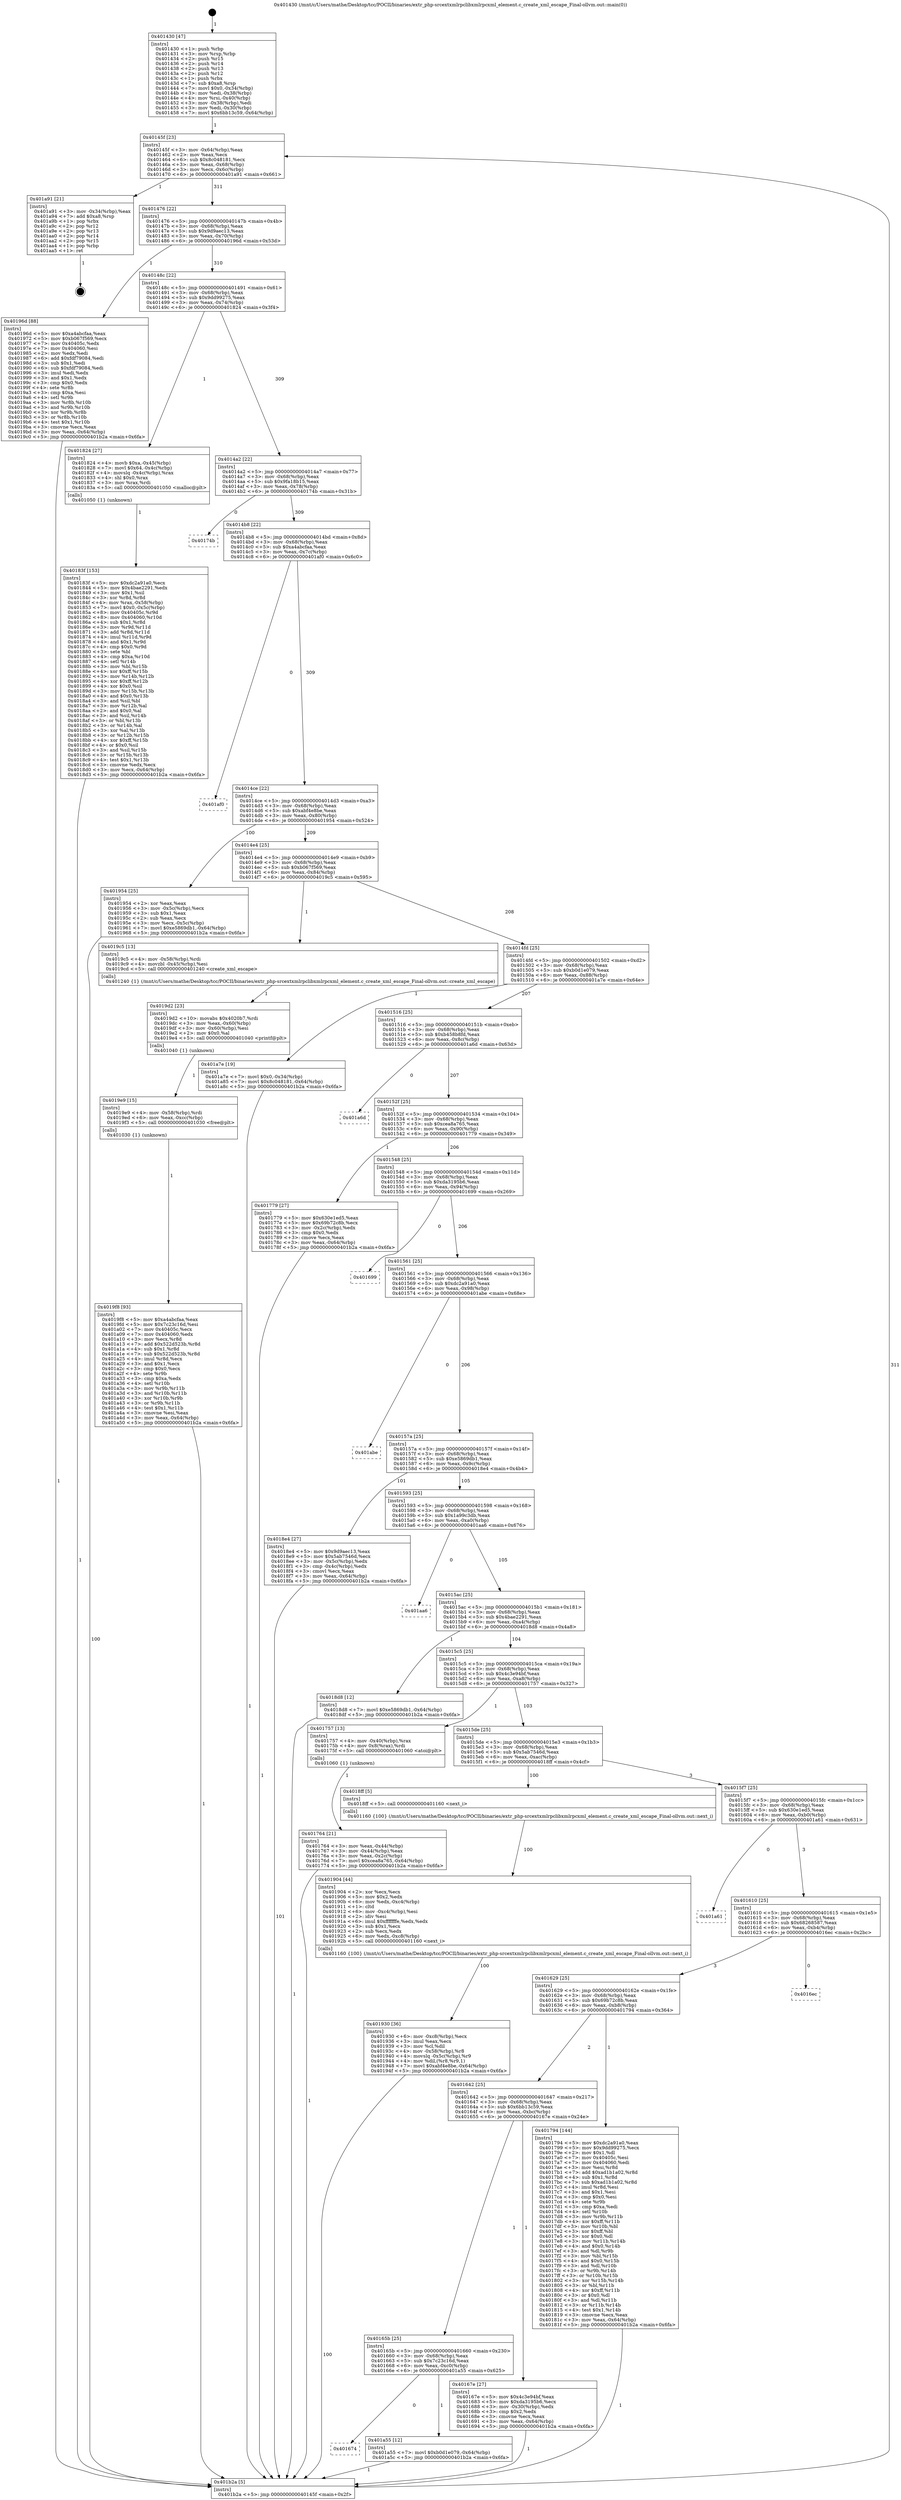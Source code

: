 digraph "0x401430" {
  label = "0x401430 (/mnt/c/Users/mathe/Desktop/tcc/POCII/binaries/extr_php-srcextxmlrpclibxmlrpcxml_element.c_create_xml_escape_Final-ollvm.out::main(0))"
  labelloc = "t"
  node[shape=record]

  Entry [label="",width=0.3,height=0.3,shape=circle,fillcolor=black,style=filled]
  "0x40145f" [label="{
     0x40145f [23]\l
     | [instrs]\l
     &nbsp;&nbsp;0x40145f \<+3\>: mov -0x64(%rbp),%eax\l
     &nbsp;&nbsp;0x401462 \<+2\>: mov %eax,%ecx\l
     &nbsp;&nbsp;0x401464 \<+6\>: sub $0x8c048181,%ecx\l
     &nbsp;&nbsp;0x40146a \<+3\>: mov %eax,-0x68(%rbp)\l
     &nbsp;&nbsp;0x40146d \<+3\>: mov %ecx,-0x6c(%rbp)\l
     &nbsp;&nbsp;0x401470 \<+6\>: je 0000000000401a91 \<main+0x661\>\l
  }"]
  "0x401a91" [label="{
     0x401a91 [21]\l
     | [instrs]\l
     &nbsp;&nbsp;0x401a91 \<+3\>: mov -0x34(%rbp),%eax\l
     &nbsp;&nbsp;0x401a94 \<+7\>: add $0xa8,%rsp\l
     &nbsp;&nbsp;0x401a9b \<+1\>: pop %rbx\l
     &nbsp;&nbsp;0x401a9c \<+2\>: pop %r12\l
     &nbsp;&nbsp;0x401a9e \<+2\>: pop %r13\l
     &nbsp;&nbsp;0x401aa0 \<+2\>: pop %r14\l
     &nbsp;&nbsp;0x401aa2 \<+2\>: pop %r15\l
     &nbsp;&nbsp;0x401aa4 \<+1\>: pop %rbp\l
     &nbsp;&nbsp;0x401aa5 \<+1\>: ret\l
  }"]
  "0x401476" [label="{
     0x401476 [22]\l
     | [instrs]\l
     &nbsp;&nbsp;0x401476 \<+5\>: jmp 000000000040147b \<main+0x4b\>\l
     &nbsp;&nbsp;0x40147b \<+3\>: mov -0x68(%rbp),%eax\l
     &nbsp;&nbsp;0x40147e \<+5\>: sub $0x9d9aec13,%eax\l
     &nbsp;&nbsp;0x401483 \<+3\>: mov %eax,-0x70(%rbp)\l
     &nbsp;&nbsp;0x401486 \<+6\>: je 000000000040196d \<main+0x53d\>\l
  }"]
  Exit [label="",width=0.3,height=0.3,shape=circle,fillcolor=black,style=filled,peripheries=2]
  "0x40196d" [label="{
     0x40196d [88]\l
     | [instrs]\l
     &nbsp;&nbsp;0x40196d \<+5\>: mov $0xa4abcfaa,%eax\l
     &nbsp;&nbsp;0x401972 \<+5\>: mov $0xb067f569,%ecx\l
     &nbsp;&nbsp;0x401977 \<+7\>: mov 0x40405c,%edx\l
     &nbsp;&nbsp;0x40197e \<+7\>: mov 0x404060,%esi\l
     &nbsp;&nbsp;0x401985 \<+2\>: mov %edx,%edi\l
     &nbsp;&nbsp;0x401987 \<+6\>: add $0xfdf79084,%edi\l
     &nbsp;&nbsp;0x40198d \<+3\>: sub $0x1,%edi\l
     &nbsp;&nbsp;0x401990 \<+6\>: sub $0xfdf79084,%edi\l
     &nbsp;&nbsp;0x401996 \<+3\>: imul %edi,%edx\l
     &nbsp;&nbsp;0x401999 \<+3\>: and $0x1,%edx\l
     &nbsp;&nbsp;0x40199c \<+3\>: cmp $0x0,%edx\l
     &nbsp;&nbsp;0x40199f \<+4\>: sete %r8b\l
     &nbsp;&nbsp;0x4019a3 \<+3\>: cmp $0xa,%esi\l
     &nbsp;&nbsp;0x4019a6 \<+4\>: setl %r9b\l
     &nbsp;&nbsp;0x4019aa \<+3\>: mov %r8b,%r10b\l
     &nbsp;&nbsp;0x4019ad \<+3\>: and %r9b,%r10b\l
     &nbsp;&nbsp;0x4019b0 \<+3\>: xor %r9b,%r8b\l
     &nbsp;&nbsp;0x4019b3 \<+3\>: or %r8b,%r10b\l
     &nbsp;&nbsp;0x4019b6 \<+4\>: test $0x1,%r10b\l
     &nbsp;&nbsp;0x4019ba \<+3\>: cmovne %ecx,%eax\l
     &nbsp;&nbsp;0x4019bd \<+3\>: mov %eax,-0x64(%rbp)\l
     &nbsp;&nbsp;0x4019c0 \<+5\>: jmp 0000000000401b2a \<main+0x6fa\>\l
  }"]
  "0x40148c" [label="{
     0x40148c [22]\l
     | [instrs]\l
     &nbsp;&nbsp;0x40148c \<+5\>: jmp 0000000000401491 \<main+0x61\>\l
     &nbsp;&nbsp;0x401491 \<+3\>: mov -0x68(%rbp),%eax\l
     &nbsp;&nbsp;0x401494 \<+5\>: sub $0x9dd99275,%eax\l
     &nbsp;&nbsp;0x401499 \<+3\>: mov %eax,-0x74(%rbp)\l
     &nbsp;&nbsp;0x40149c \<+6\>: je 0000000000401824 \<main+0x3f4\>\l
  }"]
  "0x401674" [label="{
     0x401674\l
  }", style=dashed]
  "0x401824" [label="{
     0x401824 [27]\l
     | [instrs]\l
     &nbsp;&nbsp;0x401824 \<+4\>: movb $0xa,-0x45(%rbp)\l
     &nbsp;&nbsp;0x401828 \<+7\>: movl $0x64,-0x4c(%rbp)\l
     &nbsp;&nbsp;0x40182f \<+4\>: movslq -0x4c(%rbp),%rax\l
     &nbsp;&nbsp;0x401833 \<+4\>: shl $0x0,%rax\l
     &nbsp;&nbsp;0x401837 \<+3\>: mov %rax,%rdi\l
     &nbsp;&nbsp;0x40183a \<+5\>: call 0000000000401050 \<malloc@plt\>\l
     | [calls]\l
     &nbsp;&nbsp;0x401050 \{1\} (unknown)\l
  }"]
  "0x4014a2" [label="{
     0x4014a2 [22]\l
     | [instrs]\l
     &nbsp;&nbsp;0x4014a2 \<+5\>: jmp 00000000004014a7 \<main+0x77\>\l
     &nbsp;&nbsp;0x4014a7 \<+3\>: mov -0x68(%rbp),%eax\l
     &nbsp;&nbsp;0x4014aa \<+5\>: sub $0x9fa18b15,%eax\l
     &nbsp;&nbsp;0x4014af \<+3\>: mov %eax,-0x78(%rbp)\l
     &nbsp;&nbsp;0x4014b2 \<+6\>: je 000000000040174b \<main+0x31b\>\l
  }"]
  "0x401a55" [label="{
     0x401a55 [12]\l
     | [instrs]\l
     &nbsp;&nbsp;0x401a55 \<+7\>: movl $0xb0d1e079,-0x64(%rbp)\l
     &nbsp;&nbsp;0x401a5c \<+5\>: jmp 0000000000401b2a \<main+0x6fa\>\l
  }"]
  "0x40174b" [label="{
     0x40174b\l
  }", style=dashed]
  "0x4014b8" [label="{
     0x4014b8 [22]\l
     | [instrs]\l
     &nbsp;&nbsp;0x4014b8 \<+5\>: jmp 00000000004014bd \<main+0x8d\>\l
     &nbsp;&nbsp;0x4014bd \<+3\>: mov -0x68(%rbp),%eax\l
     &nbsp;&nbsp;0x4014c0 \<+5\>: sub $0xa4abcfaa,%eax\l
     &nbsp;&nbsp;0x4014c5 \<+3\>: mov %eax,-0x7c(%rbp)\l
     &nbsp;&nbsp;0x4014c8 \<+6\>: je 0000000000401af0 \<main+0x6c0\>\l
  }"]
  "0x4019f8" [label="{
     0x4019f8 [93]\l
     | [instrs]\l
     &nbsp;&nbsp;0x4019f8 \<+5\>: mov $0xa4abcfaa,%eax\l
     &nbsp;&nbsp;0x4019fd \<+5\>: mov $0x7c23c16d,%esi\l
     &nbsp;&nbsp;0x401a02 \<+7\>: mov 0x40405c,%ecx\l
     &nbsp;&nbsp;0x401a09 \<+7\>: mov 0x404060,%edx\l
     &nbsp;&nbsp;0x401a10 \<+3\>: mov %ecx,%r8d\l
     &nbsp;&nbsp;0x401a13 \<+7\>: add $0x522d523b,%r8d\l
     &nbsp;&nbsp;0x401a1a \<+4\>: sub $0x1,%r8d\l
     &nbsp;&nbsp;0x401a1e \<+7\>: sub $0x522d523b,%r8d\l
     &nbsp;&nbsp;0x401a25 \<+4\>: imul %r8d,%ecx\l
     &nbsp;&nbsp;0x401a29 \<+3\>: and $0x1,%ecx\l
     &nbsp;&nbsp;0x401a2c \<+3\>: cmp $0x0,%ecx\l
     &nbsp;&nbsp;0x401a2f \<+4\>: sete %r9b\l
     &nbsp;&nbsp;0x401a33 \<+3\>: cmp $0xa,%edx\l
     &nbsp;&nbsp;0x401a36 \<+4\>: setl %r10b\l
     &nbsp;&nbsp;0x401a3a \<+3\>: mov %r9b,%r11b\l
     &nbsp;&nbsp;0x401a3d \<+3\>: and %r10b,%r11b\l
     &nbsp;&nbsp;0x401a40 \<+3\>: xor %r10b,%r9b\l
     &nbsp;&nbsp;0x401a43 \<+3\>: or %r9b,%r11b\l
     &nbsp;&nbsp;0x401a46 \<+4\>: test $0x1,%r11b\l
     &nbsp;&nbsp;0x401a4a \<+3\>: cmovne %esi,%eax\l
     &nbsp;&nbsp;0x401a4d \<+3\>: mov %eax,-0x64(%rbp)\l
     &nbsp;&nbsp;0x401a50 \<+5\>: jmp 0000000000401b2a \<main+0x6fa\>\l
  }"]
  "0x401af0" [label="{
     0x401af0\l
  }", style=dashed]
  "0x4014ce" [label="{
     0x4014ce [22]\l
     | [instrs]\l
     &nbsp;&nbsp;0x4014ce \<+5\>: jmp 00000000004014d3 \<main+0xa3\>\l
     &nbsp;&nbsp;0x4014d3 \<+3\>: mov -0x68(%rbp),%eax\l
     &nbsp;&nbsp;0x4014d6 \<+5\>: sub $0xabf4e8be,%eax\l
     &nbsp;&nbsp;0x4014db \<+3\>: mov %eax,-0x80(%rbp)\l
     &nbsp;&nbsp;0x4014de \<+6\>: je 0000000000401954 \<main+0x524\>\l
  }"]
  "0x4019e9" [label="{
     0x4019e9 [15]\l
     | [instrs]\l
     &nbsp;&nbsp;0x4019e9 \<+4\>: mov -0x58(%rbp),%rdi\l
     &nbsp;&nbsp;0x4019ed \<+6\>: mov %eax,-0xcc(%rbp)\l
     &nbsp;&nbsp;0x4019f3 \<+5\>: call 0000000000401030 \<free@plt\>\l
     | [calls]\l
     &nbsp;&nbsp;0x401030 \{1\} (unknown)\l
  }"]
  "0x401954" [label="{
     0x401954 [25]\l
     | [instrs]\l
     &nbsp;&nbsp;0x401954 \<+2\>: xor %eax,%eax\l
     &nbsp;&nbsp;0x401956 \<+3\>: mov -0x5c(%rbp),%ecx\l
     &nbsp;&nbsp;0x401959 \<+3\>: sub $0x1,%eax\l
     &nbsp;&nbsp;0x40195c \<+2\>: sub %eax,%ecx\l
     &nbsp;&nbsp;0x40195e \<+3\>: mov %ecx,-0x5c(%rbp)\l
     &nbsp;&nbsp;0x401961 \<+7\>: movl $0xe5869db1,-0x64(%rbp)\l
     &nbsp;&nbsp;0x401968 \<+5\>: jmp 0000000000401b2a \<main+0x6fa\>\l
  }"]
  "0x4014e4" [label="{
     0x4014e4 [25]\l
     | [instrs]\l
     &nbsp;&nbsp;0x4014e4 \<+5\>: jmp 00000000004014e9 \<main+0xb9\>\l
     &nbsp;&nbsp;0x4014e9 \<+3\>: mov -0x68(%rbp),%eax\l
     &nbsp;&nbsp;0x4014ec \<+5\>: sub $0xb067f569,%eax\l
     &nbsp;&nbsp;0x4014f1 \<+6\>: mov %eax,-0x84(%rbp)\l
     &nbsp;&nbsp;0x4014f7 \<+6\>: je 00000000004019c5 \<main+0x595\>\l
  }"]
  "0x4019d2" [label="{
     0x4019d2 [23]\l
     | [instrs]\l
     &nbsp;&nbsp;0x4019d2 \<+10\>: movabs $0x4020b7,%rdi\l
     &nbsp;&nbsp;0x4019dc \<+3\>: mov %eax,-0x60(%rbp)\l
     &nbsp;&nbsp;0x4019df \<+3\>: mov -0x60(%rbp),%esi\l
     &nbsp;&nbsp;0x4019e2 \<+2\>: mov $0x0,%al\l
     &nbsp;&nbsp;0x4019e4 \<+5\>: call 0000000000401040 \<printf@plt\>\l
     | [calls]\l
     &nbsp;&nbsp;0x401040 \{1\} (unknown)\l
  }"]
  "0x4019c5" [label="{
     0x4019c5 [13]\l
     | [instrs]\l
     &nbsp;&nbsp;0x4019c5 \<+4\>: mov -0x58(%rbp),%rdi\l
     &nbsp;&nbsp;0x4019c9 \<+4\>: movzbl -0x45(%rbp),%esi\l
     &nbsp;&nbsp;0x4019cd \<+5\>: call 0000000000401240 \<create_xml_escape\>\l
     | [calls]\l
     &nbsp;&nbsp;0x401240 \{1\} (/mnt/c/Users/mathe/Desktop/tcc/POCII/binaries/extr_php-srcextxmlrpclibxmlrpcxml_element.c_create_xml_escape_Final-ollvm.out::create_xml_escape)\l
  }"]
  "0x4014fd" [label="{
     0x4014fd [25]\l
     | [instrs]\l
     &nbsp;&nbsp;0x4014fd \<+5\>: jmp 0000000000401502 \<main+0xd2\>\l
     &nbsp;&nbsp;0x401502 \<+3\>: mov -0x68(%rbp),%eax\l
     &nbsp;&nbsp;0x401505 \<+5\>: sub $0xb0d1e079,%eax\l
     &nbsp;&nbsp;0x40150a \<+6\>: mov %eax,-0x88(%rbp)\l
     &nbsp;&nbsp;0x401510 \<+6\>: je 0000000000401a7e \<main+0x64e\>\l
  }"]
  "0x401930" [label="{
     0x401930 [36]\l
     | [instrs]\l
     &nbsp;&nbsp;0x401930 \<+6\>: mov -0xc8(%rbp),%ecx\l
     &nbsp;&nbsp;0x401936 \<+3\>: imul %eax,%ecx\l
     &nbsp;&nbsp;0x401939 \<+3\>: mov %cl,%dil\l
     &nbsp;&nbsp;0x40193c \<+4\>: mov -0x58(%rbp),%r8\l
     &nbsp;&nbsp;0x401940 \<+4\>: movslq -0x5c(%rbp),%r9\l
     &nbsp;&nbsp;0x401944 \<+4\>: mov %dil,(%r8,%r9,1)\l
     &nbsp;&nbsp;0x401948 \<+7\>: movl $0xabf4e8be,-0x64(%rbp)\l
     &nbsp;&nbsp;0x40194f \<+5\>: jmp 0000000000401b2a \<main+0x6fa\>\l
  }"]
  "0x401a7e" [label="{
     0x401a7e [19]\l
     | [instrs]\l
     &nbsp;&nbsp;0x401a7e \<+7\>: movl $0x0,-0x34(%rbp)\l
     &nbsp;&nbsp;0x401a85 \<+7\>: movl $0x8c048181,-0x64(%rbp)\l
     &nbsp;&nbsp;0x401a8c \<+5\>: jmp 0000000000401b2a \<main+0x6fa\>\l
  }"]
  "0x401516" [label="{
     0x401516 [25]\l
     | [instrs]\l
     &nbsp;&nbsp;0x401516 \<+5\>: jmp 000000000040151b \<main+0xeb\>\l
     &nbsp;&nbsp;0x40151b \<+3\>: mov -0x68(%rbp),%eax\l
     &nbsp;&nbsp;0x40151e \<+5\>: sub $0xb458b8fd,%eax\l
     &nbsp;&nbsp;0x401523 \<+6\>: mov %eax,-0x8c(%rbp)\l
     &nbsp;&nbsp;0x401529 \<+6\>: je 0000000000401a6d \<main+0x63d\>\l
  }"]
  "0x401904" [label="{
     0x401904 [44]\l
     | [instrs]\l
     &nbsp;&nbsp;0x401904 \<+2\>: xor %ecx,%ecx\l
     &nbsp;&nbsp;0x401906 \<+5\>: mov $0x2,%edx\l
     &nbsp;&nbsp;0x40190b \<+6\>: mov %edx,-0xc4(%rbp)\l
     &nbsp;&nbsp;0x401911 \<+1\>: cltd\l
     &nbsp;&nbsp;0x401912 \<+6\>: mov -0xc4(%rbp),%esi\l
     &nbsp;&nbsp;0x401918 \<+2\>: idiv %esi\l
     &nbsp;&nbsp;0x40191a \<+6\>: imul $0xfffffffe,%edx,%edx\l
     &nbsp;&nbsp;0x401920 \<+3\>: sub $0x1,%ecx\l
     &nbsp;&nbsp;0x401923 \<+2\>: sub %ecx,%edx\l
     &nbsp;&nbsp;0x401925 \<+6\>: mov %edx,-0xc8(%rbp)\l
     &nbsp;&nbsp;0x40192b \<+5\>: call 0000000000401160 \<next_i\>\l
     | [calls]\l
     &nbsp;&nbsp;0x401160 \{100\} (/mnt/c/Users/mathe/Desktop/tcc/POCII/binaries/extr_php-srcextxmlrpclibxmlrpcxml_element.c_create_xml_escape_Final-ollvm.out::next_i)\l
  }"]
  "0x401a6d" [label="{
     0x401a6d\l
  }", style=dashed]
  "0x40152f" [label="{
     0x40152f [25]\l
     | [instrs]\l
     &nbsp;&nbsp;0x40152f \<+5\>: jmp 0000000000401534 \<main+0x104\>\l
     &nbsp;&nbsp;0x401534 \<+3\>: mov -0x68(%rbp),%eax\l
     &nbsp;&nbsp;0x401537 \<+5\>: sub $0xcea8a765,%eax\l
     &nbsp;&nbsp;0x40153c \<+6\>: mov %eax,-0x90(%rbp)\l
     &nbsp;&nbsp;0x401542 \<+6\>: je 0000000000401779 \<main+0x349\>\l
  }"]
  "0x40183f" [label="{
     0x40183f [153]\l
     | [instrs]\l
     &nbsp;&nbsp;0x40183f \<+5\>: mov $0xdc2a91a0,%ecx\l
     &nbsp;&nbsp;0x401844 \<+5\>: mov $0x4bae2291,%edx\l
     &nbsp;&nbsp;0x401849 \<+3\>: mov $0x1,%sil\l
     &nbsp;&nbsp;0x40184c \<+3\>: xor %r8d,%r8d\l
     &nbsp;&nbsp;0x40184f \<+4\>: mov %rax,-0x58(%rbp)\l
     &nbsp;&nbsp;0x401853 \<+7\>: movl $0x0,-0x5c(%rbp)\l
     &nbsp;&nbsp;0x40185a \<+8\>: mov 0x40405c,%r9d\l
     &nbsp;&nbsp;0x401862 \<+8\>: mov 0x404060,%r10d\l
     &nbsp;&nbsp;0x40186a \<+4\>: sub $0x1,%r8d\l
     &nbsp;&nbsp;0x40186e \<+3\>: mov %r9d,%r11d\l
     &nbsp;&nbsp;0x401871 \<+3\>: add %r8d,%r11d\l
     &nbsp;&nbsp;0x401874 \<+4\>: imul %r11d,%r9d\l
     &nbsp;&nbsp;0x401878 \<+4\>: and $0x1,%r9d\l
     &nbsp;&nbsp;0x40187c \<+4\>: cmp $0x0,%r9d\l
     &nbsp;&nbsp;0x401880 \<+3\>: sete %bl\l
     &nbsp;&nbsp;0x401883 \<+4\>: cmp $0xa,%r10d\l
     &nbsp;&nbsp;0x401887 \<+4\>: setl %r14b\l
     &nbsp;&nbsp;0x40188b \<+3\>: mov %bl,%r15b\l
     &nbsp;&nbsp;0x40188e \<+4\>: xor $0xff,%r15b\l
     &nbsp;&nbsp;0x401892 \<+3\>: mov %r14b,%r12b\l
     &nbsp;&nbsp;0x401895 \<+4\>: xor $0xff,%r12b\l
     &nbsp;&nbsp;0x401899 \<+4\>: xor $0x0,%sil\l
     &nbsp;&nbsp;0x40189d \<+3\>: mov %r15b,%r13b\l
     &nbsp;&nbsp;0x4018a0 \<+4\>: and $0x0,%r13b\l
     &nbsp;&nbsp;0x4018a4 \<+3\>: and %sil,%bl\l
     &nbsp;&nbsp;0x4018a7 \<+3\>: mov %r12b,%al\l
     &nbsp;&nbsp;0x4018aa \<+2\>: and $0x0,%al\l
     &nbsp;&nbsp;0x4018ac \<+3\>: and %sil,%r14b\l
     &nbsp;&nbsp;0x4018af \<+3\>: or %bl,%r13b\l
     &nbsp;&nbsp;0x4018b2 \<+3\>: or %r14b,%al\l
     &nbsp;&nbsp;0x4018b5 \<+3\>: xor %al,%r13b\l
     &nbsp;&nbsp;0x4018b8 \<+3\>: or %r12b,%r15b\l
     &nbsp;&nbsp;0x4018bb \<+4\>: xor $0xff,%r15b\l
     &nbsp;&nbsp;0x4018bf \<+4\>: or $0x0,%sil\l
     &nbsp;&nbsp;0x4018c3 \<+3\>: and %sil,%r15b\l
     &nbsp;&nbsp;0x4018c6 \<+3\>: or %r15b,%r13b\l
     &nbsp;&nbsp;0x4018c9 \<+4\>: test $0x1,%r13b\l
     &nbsp;&nbsp;0x4018cd \<+3\>: cmovne %edx,%ecx\l
     &nbsp;&nbsp;0x4018d0 \<+3\>: mov %ecx,-0x64(%rbp)\l
     &nbsp;&nbsp;0x4018d3 \<+5\>: jmp 0000000000401b2a \<main+0x6fa\>\l
  }"]
  "0x401779" [label="{
     0x401779 [27]\l
     | [instrs]\l
     &nbsp;&nbsp;0x401779 \<+5\>: mov $0x630e1ed5,%eax\l
     &nbsp;&nbsp;0x40177e \<+5\>: mov $0x69b72c8b,%ecx\l
     &nbsp;&nbsp;0x401783 \<+3\>: mov -0x2c(%rbp),%edx\l
     &nbsp;&nbsp;0x401786 \<+3\>: cmp $0x0,%edx\l
     &nbsp;&nbsp;0x401789 \<+3\>: cmove %ecx,%eax\l
     &nbsp;&nbsp;0x40178c \<+3\>: mov %eax,-0x64(%rbp)\l
     &nbsp;&nbsp;0x40178f \<+5\>: jmp 0000000000401b2a \<main+0x6fa\>\l
  }"]
  "0x401548" [label="{
     0x401548 [25]\l
     | [instrs]\l
     &nbsp;&nbsp;0x401548 \<+5\>: jmp 000000000040154d \<main+0x11d\>\l
     &nbsp;&nbsp;0x40154d \<+3\>: mov -0x68(%rbp),%eax\l
     &nbsp;&nbsp;0x401550 \<+5\>: sub $0xda3195b6,%eax\l
     &nbsp;&nbsp;0x401555 \<+6\>: mov %eax,-0x94(%rbp)\l
     &nbsp;&nbsp;0x40155b \<+6\>: je 0000000000401699 \<main+0x269\>\l
  }"]
  "0x401764" [label="{
     0x401764 [21]\l
     | [instrs]\l
     &nbsp;&nbsp;0x401764 \<+3\>: mov %eax,-0x44(%rbp)\l
     &nbsp;&nbsp;0x401767 \<+3\>: mov -0x44(%rbp),%eax\l
     &nbsp;&nbsp;0x40176a \<+3\>: mov %eax,-0x2c(%rbp)\l
     &nbsp;&nbsp;0x40176d \<+7\>: movl $0xcea8a765,-0x64(%rbp)\l
     &nbsp;&nbsp;0x401774 \<+5\>: jmp 0000000000401b2a \<main+0x6fa\>\l
  }"]
  "0x401699" [label="{
     0x401699\l
  }", style=dashed]
  "0x401561" [label="{
     0x401561 [25]\l
     | [instrs]\l
     &nbsp;&nbsp;0x401561 \<+5\>: jmp 0000000000401566 \<main+0x136\>\l
     &nbsp;&nbsp;0x401566 \<+3\>: mov -0x68(%rbp),%eax\l
     &nbsp;&nbsp;0x401569 \<+5\>: sub $0xdc2a91a0,%eax\l
     &nbsp;&nbsp;0x40156e \<+6\>: mov %eax,-0x98(%rbp)\l
     &nbsp;&nbsp;0x401574 \<+6\>: je 0000000000401abe \<main+0x68e\>\l
  }"]
  "0x401430" [label="{
     0x401430 [47]\l
     | [instrs]\l
     &nbsp;&nbsp;0x401430 \<+1\>: push %rbp\l
     &nbsp;&nbsp;0x401431 \<+3\>: mov %rsp,%rbp\l
     &nbsp;&nbsp;0x401434 \<+2\>: push %r15\l
     &nbsp;&nbsp;0x401436 \<+2\>: push %r14\l
     &nbsp;&nbsp;0x401438 \<+2\>: push %r13\l
     &nbsp;&nbsp;0x40143a \<+2\>: push %r12\l
     &nbsp;&nbsp;0x40143c \<+1\>: push %rbx\l
     &nbsp;&nbsp;0x40143d \<+7\>: sub $0xa8,%rsp\l
     &nbsp;&nbsp;0x401444 \<+7\>: movl $0x0,-0x34(%rbp)\l
     &nbsp;&nbsp;0x40144b \<+3\>: mov %edi,-0x38(%rbp)\l
     &nbsp;&nbsp;0x40144e \<+4\>: mov %rsi,-0x40(%rbp)\l
     &nbsp;&nbsp;0x401452 \<+3\>: mov -0x38(%rbp),%edi\l
     &nbsp;&nbsp;0x401455 \<+3\>: mov %edi,-0x30(%rbp)\l
     &nbsp;&nbsp;0x401458 \<+7\>: movl $0x6bb13c59,-0x64(%rbp)\l
  }"]
  "0x401abe" [label="{
     0x401abe\l
  }", style=dashed]
  "0x40157a" [label="{
     0x40157a [25]\l
     | [instrs]\l
     &nbsp;&nbsp;0x40157a \<+5\>: jmp 000000000040157f \<main+0x14f\>\l
     &nbsp;&nbsp;0x40157f \<+3\>: mov -0x68(%rbp),%eax\l
     &nbsp;&nbsp;0x401582 \<+5\>: sub $0xe5869db1,%eax\l
     &nbsp;&nbsp;0x401587 \<+6\>: mov %eax,-0x9c(%rbp)\l
     &nbsp;&nbsp;0x40158d \<+6\>: je 00000000004018e4 \<main+0x4b4\>\l
  }"]
  "0x401b2a" [label="{
     0x401b2a [5]\l
     | [instrs]\l
     &nbsp;&nbsp;0x401b2a \<+5\>: jmp 000000000040145f \<main+0x2f\>\l
  }"]
  "0x4018e4" [label="{
     0x4018e4 [27]\l
     | [instrs]\l
     &nbsp;&nbsp;0x4018e4 \<+5\>: mov $0x9d9aec13,%eax\l
     &nbsp;&nbsp;0x4018e9 \<+5\>: mov $0x5ab7546d,%ecx\l
     &nbsp;&nbsp;0x4018ee \<+3\>: mov -0x5c(%rbp),%edx\l
     &nbsp;&nbsp;0x4018f1 \<+3\>: cmp -0x4c(%rbp),%edx\l
     &nbsp;&nbsp;0x4018f4 \<+3\>: cmovl %ecx,%eax\l
     &nbsp;&nbsp;0x4018f7 \<+3\>: mov %eax,-0x64(%rbp)\l
     &nbsp;&nbsp;0x4018fa \<+5\>: jmp 0000000000401b2a \<main+0x6fa\>\l
  }"]
  "0x401593" [label="{
     0x401593 [25]\l
     | [instrs]\l
     &nbsp;&nbsp;0x401593 \<+5\>: jmp 0000000000401598 \<main+0x168\>\l
     &nbsp;&nbsp;0x401598 \<+3\>: mov -0x68(%rbp),%eax\l
     &nbsp;&nbsp;0x40159b \<+5\>: sub $0x1a99c3db,%eax\l
     &nbsp;&nbsp;0x4015a0 \<+6\>: mov %eax,-0xa0(%rbp)\l
     &nbsp;&nbsp;0x4015a6 \<+6\>: je 0000000000401aa6 \<main+0x676\>\l
  }"]
  "0x40165b" [label="{
     0x40165b [25]\l
     | [instrs]\l
     &nbsp;&nbsp;0x40165b \<+5\>: jmp 0000000000401660 \<main+0x230\>\l
     &nbsp;&nbsp;0x401660 \<+3\>: mov -0x68(%rbp),%eax\l
     &nbsp;&nbsp;0x401663 \<+5\>: sub $0x7c23c16d,%eax\l
     &nbsp;&nbsp;0x401668 \<+6\>: mov %eax,-0xc0(%rbp)\l
     &nbsp;&nbsp;0x40166e \<+6\>: je 0000000000401a55 \<main+0x625\>\l
  }"]
  "0x401aa6" [label="{
     0x401aa6\l
  }", style=dashed]
  "0x4015ac" [label="{
     0x4015ac [25]\l
     | [instrs]\l
     &nbsp;&nbsp;0x4015ac \<+5\>: jmp 00000000004015b1 \<main+0x181\>\l
     &nbsp;&nbsp;0x4015b1 \<+3\>: mov -0x68(%rbp),%eax\l
     &nbsp;&nbsp;0x4015b4 \<+5\>: sub $0x4bae2291,%eax\l
     &nbsp;&nbsp;0x4015b9 \<+6\>: mov %eax,-0xa4(%rbp)\l
     &nbsp;&nbsp;0x4015bf \<+6\>: je 00000000004018d8 \<main+0x4a8\>\l
  }"]
  "0x40167e" [label="{
     0x40167e [27]\l
     | [instrs]\l
     &nbsp;&nbsp;0x40167e \<+5\>: mov $0x4c3e94bf,%eax\l
     &nbsp;&nbsp;0x401683 \<+5\>: mov $0xda3195b6,%ecx\l
     &nbsp;&nbsp;0x401688 \<+3\>: mov -0x30(%rbp),%edx\l
     &nbsp;&nbsp;0x40168b \<+3\>: cmp $0x2,%edx\l
     &nbsp;&nbsp;0x40168e \<+3\>: cmovne %ecx,%eax\l
     &nbsp;&nbsp;0x401691 \<+3\>: mov %eax,-0x64(%rbp)\l
     &nbsp;&nbsp;0x401694 \<+5\>: jmp 0000000000401b2a \<main+0x6fa\>\l
  }"]
  "0x4018d8" [label="{
     0x4018d8 [12]\l
     | [instrs]\l
     &nbsp;&nbsp;0x4018d8 \<+7\>: movl $0xe5869db1,-0x64(%rbp)\l
     &nbsp;&nbsp;0x4018df \<+5\>: jmp 0000000000401b2a \<main+0x6fa\>\l
  }"]
  "0x4015c5" [label="{
     0x4015c5 [25]\l
     | [instrs]\l
     &nbsp;&nbsp;0x4015c5 \<+5\>: jmp 00000000004015ca \<main+0x19a\>\l
     &nbsp;&nbsp;0x4015ca \<+3\>: mov -0x68(%rbp),%eax\l
     &nbsp;&nbsp;0x4015cd \<+5\>: sub $0x4c3e94bf,%eax\l
     &nbsp;&nbsp;0x4015d2 \<+6\>: mov %eax,-0xa8(%rbp)\l
     &nbsp;&nbsp;0x4015d8 \<+6\>: je 0000000000401757 \<main+0x327\>\l
  }"]
  "0x401642" [label="{
     0x401642 [25]\l
     | [instrs]\l
     &nbsp;&nbsp;0x401642 \<+5\>: jmp 0000000000401647 \<main+0x217\>\l
     &nbsp;&nbsp;0x401647 \<+3\>: mov -0x68(%rbp),%eax\l
     &nbsp;&nbsp;0x40164a \<+5\>: sub $0x6bb13c59,%eax\l
     &nbsp;&nbsp;0x40164f \<+6\>: mov %eax,-0xbc(%rbp)\l
     &nbsp;&nbsp;0x401655 \<+6\>: je 000000000040167e \<main+0x24e\>\l
  }"]
  "0x401757" [label="{
     0x401757 [13]\l
     | [instrs]\l
     &nbsp;&nbsp;0x401757 \<+4\>: mov -0x40(%rbp),%rax\l
     &nbsp;&nbsp;0x40175b \<+4\>: mov 0x8(%rax),%rdi\l
     &nbsp;&nbsp;0x40175f \<+5\>: call 0000000000401060 \<atoi@plt\>\l
     | [calls]\l
     &nbsp;&nbsp;0x401060 \{1\} (unknown)\l
  }"]
  "0x4015de" [label="{
     0x4015de [25]\l
     | [instrs]\l
     &nbsp;&nbsp;0x4015de \<+5\>: jmp 00000000004015e3 \<main+0x1b3\>\l
     &nbsp;&nbsp;0x4015e3 \<+3\>: mov -0x68(%rbp),%eax\l
     &nbsp;&nbsp;0x4015e6 \<+5\>: sub $0x5ab7546d,%eax\l
     &nbsp;&nbsp;0x4015eb \<+6\>: mov %eax,-0xac(%rbp)\l
     &nbsp;&nbsp;0x4015f1 \<+6\>: je 00000000004018ff \<main+0x4cf\>\l
  }"]
  "0x401794" [label="{
     0x401794 [144]\l
     | [instrs]\l
     &nbsp;&nbsp;0x401794 \<+5\>: mov $0xdc2a91a0,%eax\l
     &nbsp;&nbsp;0x401799 \<+5\>: mov $0x9dd99275,%ecx\l
     &nbsp;&nbsp;0x40179e \<+2\>: mov $0x1,%dl\l
     &nbsp;&nbsp;0x4017a0 \<+7\>: mov 0x40405c,%esi\l
     &nbsp;&nbsp;0x4017a7 \<+7\>: mov 0x404060,%edi\l
     &nbsp;&nbsp;0x4017ae \<+3\>: mov %esi,%r8d\l
     &nbsp;&nbsp;0x4017b1 \<+7\>: add $0xad1b1a02,%r8d\l
     &nbsp;&nbsp;0x4017b8 \<+4\>: sub $0x1,%r8d\l
     &nbsp;&nbsp;0x4017bc \<+7\>: sub $0xad1b1a02,%r8d\l
     &nbsp;&nbsp;0x4017c3 \<+4\>: imul %r8d,%esi\l
     &nbsp;&nbsp;0x4017c7 \<+3\>: and $0x1,%esi\l
     &nbsp;&nbsp;0x4017ca \<+3\>: cmp $0x0,%esi\l
     &nbsp;&nbsp;0x4017cd \<+4\>: sete %r9b\l
     &nbsp;&nbsp;0x4017d1 \<+3\>: cmp $0xa,%edi\l
     &nbsp;&nbsp;0x4017d4 \<+4\>: setl %r10b\l
     &nbsp;&nbsp;0x4017d8 \<+3\>: mov %r9b,%r11b\l
     &nbsp;&nbsp;0x4017db \<+4\>: xor $0xff,%r11b\l
     &nbsp;&nbsp;0x4017df \<+3\>: mov %r10b,%bl\l
     &nbsp;&nbsp;0x4017e2 \<+3\>: xor $0xff,%bl\l
     &nbsp;&nbsp;0x4017e5 \<+3\>: xor $0x0,%dl\l
     &nbsp;&nbsp;0x4017e8 \<+3\>: mov %r11b,%r14b\l
     &nbsp;&nbsp;0x4017eb \<+4\>: and $0x0,%r14b\l
     &nbsp;&nbsp;0x4017ef \<+3\>: and %dl,%r9b\l
     &nbsp;&nbsp;0x4017f2 \<+3\>: mov %bl,%r15b\l
     &nbsp;&nbsp;0x4017f5 \<+4\>: and $0x0,%r15b\l
     &nbsp;&nbsp;0x4017f9 \<+3\>: and %dl,%r10b\l
     &nbsp;&nbsp;0x4017fc \<+3\>: or %r9b,%r14b\l
     &nbsp;&nbsp;0x4017ff \<+3\>: or %r10b,%r15b\l
     &nbsp;&nbsp;0x401802 \<+3\>: xor %r15b,%r14b\l
     &nbsp;&nbsp;0x401805 \<+3\>: or %bl,%r11b\l
     &nbsp;&nbsp;0x401808 \<+4\>: xor $0xff,%r11b\l
     &nbsp;&nbsp;0x40180c \<+3\>: or $0x0,%dl\l
     &nbsp;&nbsp;0x40180f \<+3\>: and %dl,%r11b\l
     &nbsp;&nbsp;0x401812 \<+3\>: or %r11b,%r14b\l
     &nbsp;&nbsp;0x401815 \<+4\>: test $0x1,%r14b\l
     &nbsp;&nbsp;0x401819 \<+3\>: cmovne %ecx,%eax\l
     &nbsp;&nbsp;0x40181c \<+3\>: mov %eax,-0x64(%rbp)\l
     &nbsp;&nbsp;0x40181f \<+5\>: jmp 0000000000401b2a \<main+0x6fa\>\l
  }"]
  "0x4018ff" [label="{
     0x4018ff [5]\l
     | [instrs]\l
     &nbsp;&nbsp;0x4018ff \<+5\>: call 0000000000401160 \<next_i\>\l
     | [calls]\l
     &nbsp;&nbsp;0x401160 \{100\} (/mnt/c/Users/mathe/Desktop/tcc/POCII/binaries/extr_php-srcextxmlrpclibxmlrpcxml_element.c_create_xml_escape_Final-ollvm.out::next_i)\l
  }"]
  "0x4015f7" [label="{
     0x4015f7 [25]\l
     | [instrs]\l
     &nbsp;&nbsp;0x4015f7 \<+5\>: jmp 00000000004015fc \<main+0x1cc\>\l
     &nbsp;&nbsp;0x4015fc \<+3\>: mov -0x68(%rbp),%eax\l
     &nbsp;&nbsp;0x4015ff \<+5\>: sub $0x630e1ed5,%eax\l
     &nbsp;&nbsp;0x401604 \<+6\>: mov %eax,-0xb0(%rbp)\l
     &nbsp;&nbsp;0x40160a \<+6\>: je 0000000000401a61 \<main+0x631\>\l
  }"]
  "0x401629" [label="{
     0x401629 [25]\l
     | [instrs]\l
     &nbsp;&nbsp;0x401629 \<+5\>: jmp 000000000040162e \<main+0x1fe\>\l
     &nbsp;&nbsp;0x40162e \<+3\>: mov -0x68(%rbp),%eax\l
     &nbsp;&nbsp;0x401631 \<+5\>: sub $0x69b72c8b,%eax\l
     &nbsp;&nbsp;0x401636 \<+6\>: mov %eax,-0xb8(%rbp)\l
     &nbsp;&nbsp;0x40163c \<+6\>: je 0000000000401794 \<main+0x364\>\l
  }"]
  "0x401a61" [label="{
     0x401a61\l
  }", style=dashed]
  "0x401610" [label="{
     0x401610 [25]\l
     | [instrs]\l
     &nbsp;&nbsp;0x401610 \<+5\>: jmp 0000000000401615 \<main+0x1e5\>\l
     &nbsp;&nbsp;0x401615 \<+3\>: mov -0x68(%rbp),%eax\l
     &nbsp;&nbsp;0x401618 \<+5\>: sub $0x68268587,%eax\l
     &nbsp;&nbsp;0x40161d \<+6\>: mov %eax,-0xb4(%rbp)\l
     &nbsp;&nbsp;0x401623 \<+6\>: je 00000000004016ec \<main+0x2bc\>\l
  }"]
  "0x4016ec" [label="{
     0x4016ec\l
  }", style=dashed]
  Entry -> "0x401430" [label=" 1"]
  "0x40145f" -> "0x401a91" [label=" 1"]
  "0x40145f" -> "0x401476" [label=" 311"]
  "0x401a91" -> Exit [label=" 1"]
  "0x401476" -> "0x40196d" [label=" 1"]
  "0x401476" -> "0x40148c" [label=" 310"]
  "0x401a7e" -> "0x401b2a" [label=" 1"]
  "0x40148c" -> "0x401824" [label=" 1"]
  "0x40148c" -> "0x4014a2" [label=" 309"]
  "0x401a55" -> "0x401b2a" [label=" 1"]
  "0x4014a2" -> "0x40174b" [label=" 0"]
  "0x4014a2" -> "0x4014b8" [label=" 309"]
  "0x40165b" -> "0x401674" [label=" 0"]
  "0x4014b8" -> "0x401af0" [label=" 0"]
  "0x4014b8" -> "0x4014ce" [label=" 309"]
  "0x40165b" -> "0x401a55" [label=" 1"]
  "0x4014ce" -> "0x401954" [label=" 100"]
  "0x4014ce" -> "0x4014e4" [label=" 209"]
  "0x4019f8" -> "0x401b2a" [label=" 1"]
  "0x4014e4" -> "0x4019c5" [label=" 1"]
  "0x4014e4" -> "0x4014fd" [label=" 208"]
  "0x4019e9" -> "0x4019f8" [label=" 1"]
  "0x4014fd" -> "0x401a7e" [label=" 1"]
  "0x4014fd" -> "0x401516" [label=" 207"]
  "0x4019d2" -> "0x4019e9" [label=" 1"]
  "0x401516" -> "0x401a6d" [label=" 0"]
  "0x401516" -> "0x40152f" [label=" 207"]
  "0x4019c5" -> "0x4019d2" [label=" 1"]
  "0x40152f" -> "0x401779" [label=" 1"]
  "0x40152f" -> "0x401548" [label=" 206"]
  "0x40196d" -> "0x401b2a" [label=" 1"]
  "0x401548" -> "0x401699" [label=" 0"]
  "0x401548" -> "0x401561" [label=" 206"]
  "0x401954" -> "0x401b2a" [label=" 100"]
  "0x401561" -> "0x401abe" [label=" 0"]
  "0x401561" -> "0x40157a" [label=" 206"]
  "0x401930" -> "0x401b2a" [label=" 100"]
  "0x40157a" -> "0x4018e4" [label=" 101"]
  "0x40157a" -> "0x401593" [label=" 105"]
  "0x401904" -> "0x401930" [label=" 100"]
  "0x401593" -> "0x401aa6" [label=" 0"]
  "0x401593" -> "0x4015ac" [label=" 105"]
  "0x4018ff" -> "0x401904" [label=" 100"]
  "0x4015ac" -> "0x4018d8" [label=" 1"]
  "0x4015ac" -> "0x4015c5" [label=" 104"]
  "0x4018e4" -> "0x401b2a" [label=" 101"]
  "0x4015c5" -> "0x401757" [label=" 1"]
  "0x4015c5" -> "0x4015de" [label=" 103"]
  "0x40183f" -> "0x401b2a" [label=" 1"]
  "0x4015de" -> "0x4018ff" [label=" 100"]
  "0x4015de" -> "0x4015f7" [label=" 3"]
  "0x401824" -> "0x40183f" [label=" 1"]
  "0x4015f7" -> "0x401a61" [label=" 0"]
  "0x4015f7" -> "0x401610" [label=" 3"]
  "0x401779" -> "0x401b2a" [label=" 1"]
  "0x401610" -> "0x4016ec" [label=" 0"]
  "0x401610" -> "0x401629" [label=" 3"]
  "0x401794" -> "0x401b2a" [label=" 1"]
  "0x401629" -> "0x401794" [label=" 1"]
  "0x401629" -> "0x401642" [label=" 2"]
  "0x4018d8" -> "0x401b2a" [label=" 1"]
  "0x401642" -> "0x40167e" [label=" 1"]
  "0x401642" -> "0x40165b" [label=" 1"]
  "0x40167e" -> "0x401b2a" [label=" 1"]
  "0x401430" -> "0x40145f" [label=" 1"]
  "0x401b2a" -> "0x40145f" [label=" 311"]
  "0x401757" -> "0x401764" [label=" 1"]
  "0x401764" -> "0x401b2a" [label=" 1"]
}
